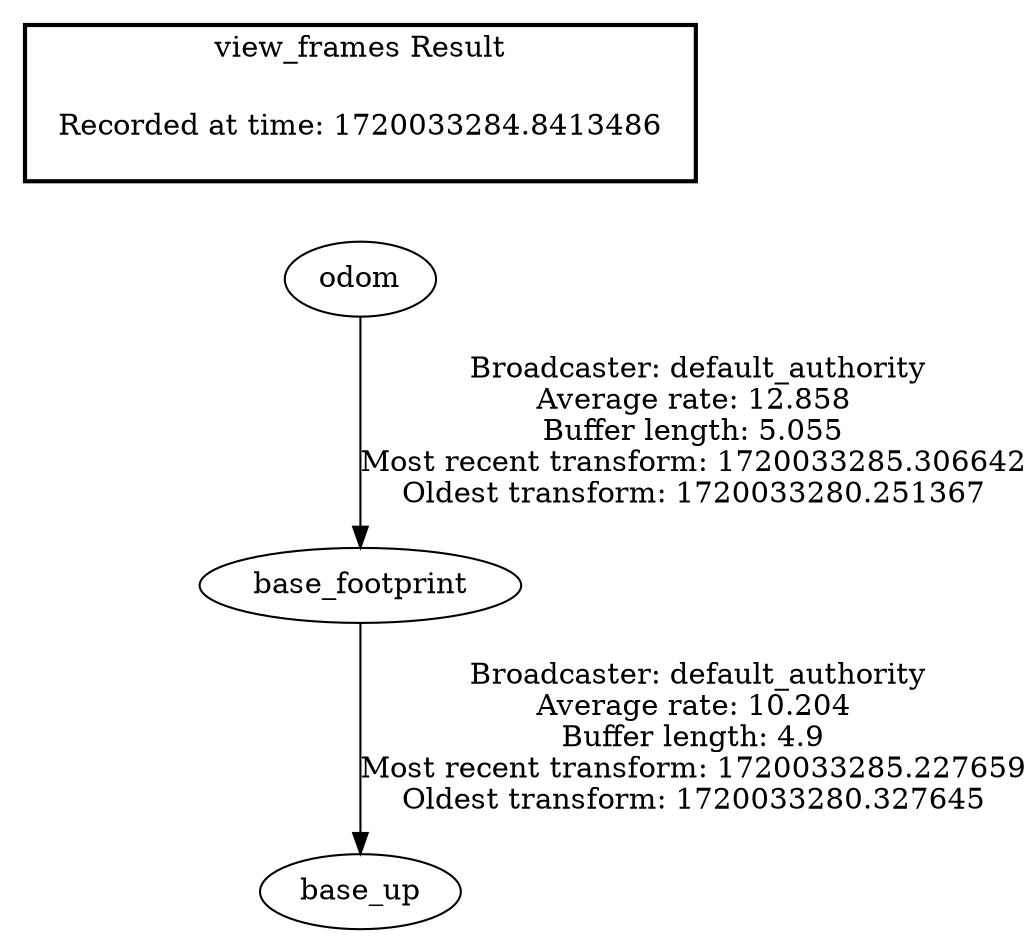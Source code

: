 digraph G {
"odom" -> "base_footprint"[label=" Broadcaster: default_authority\nAverage rate: 12.858\nBuffer length: 5.055\nMost recent transform: 1720033285.306642\nOldest transform: 1720033280.251367\n"];
"base_footprint" -> "base_up"[label=" Broadcaster: default_authority\nAverage rate: 10.204\nBuffer length: 4.9\nMost recent transform: 1720033285.227659\nOldest transform: 1720033280.327645\n"];
edge [style=invis];
 subgraph cluster_legend { style=bold; color=black; label ="view_frames Result";
"Recorded at time: 1720033284.8413486"[ shape=plaintext ] ;
}->"odom";
}
